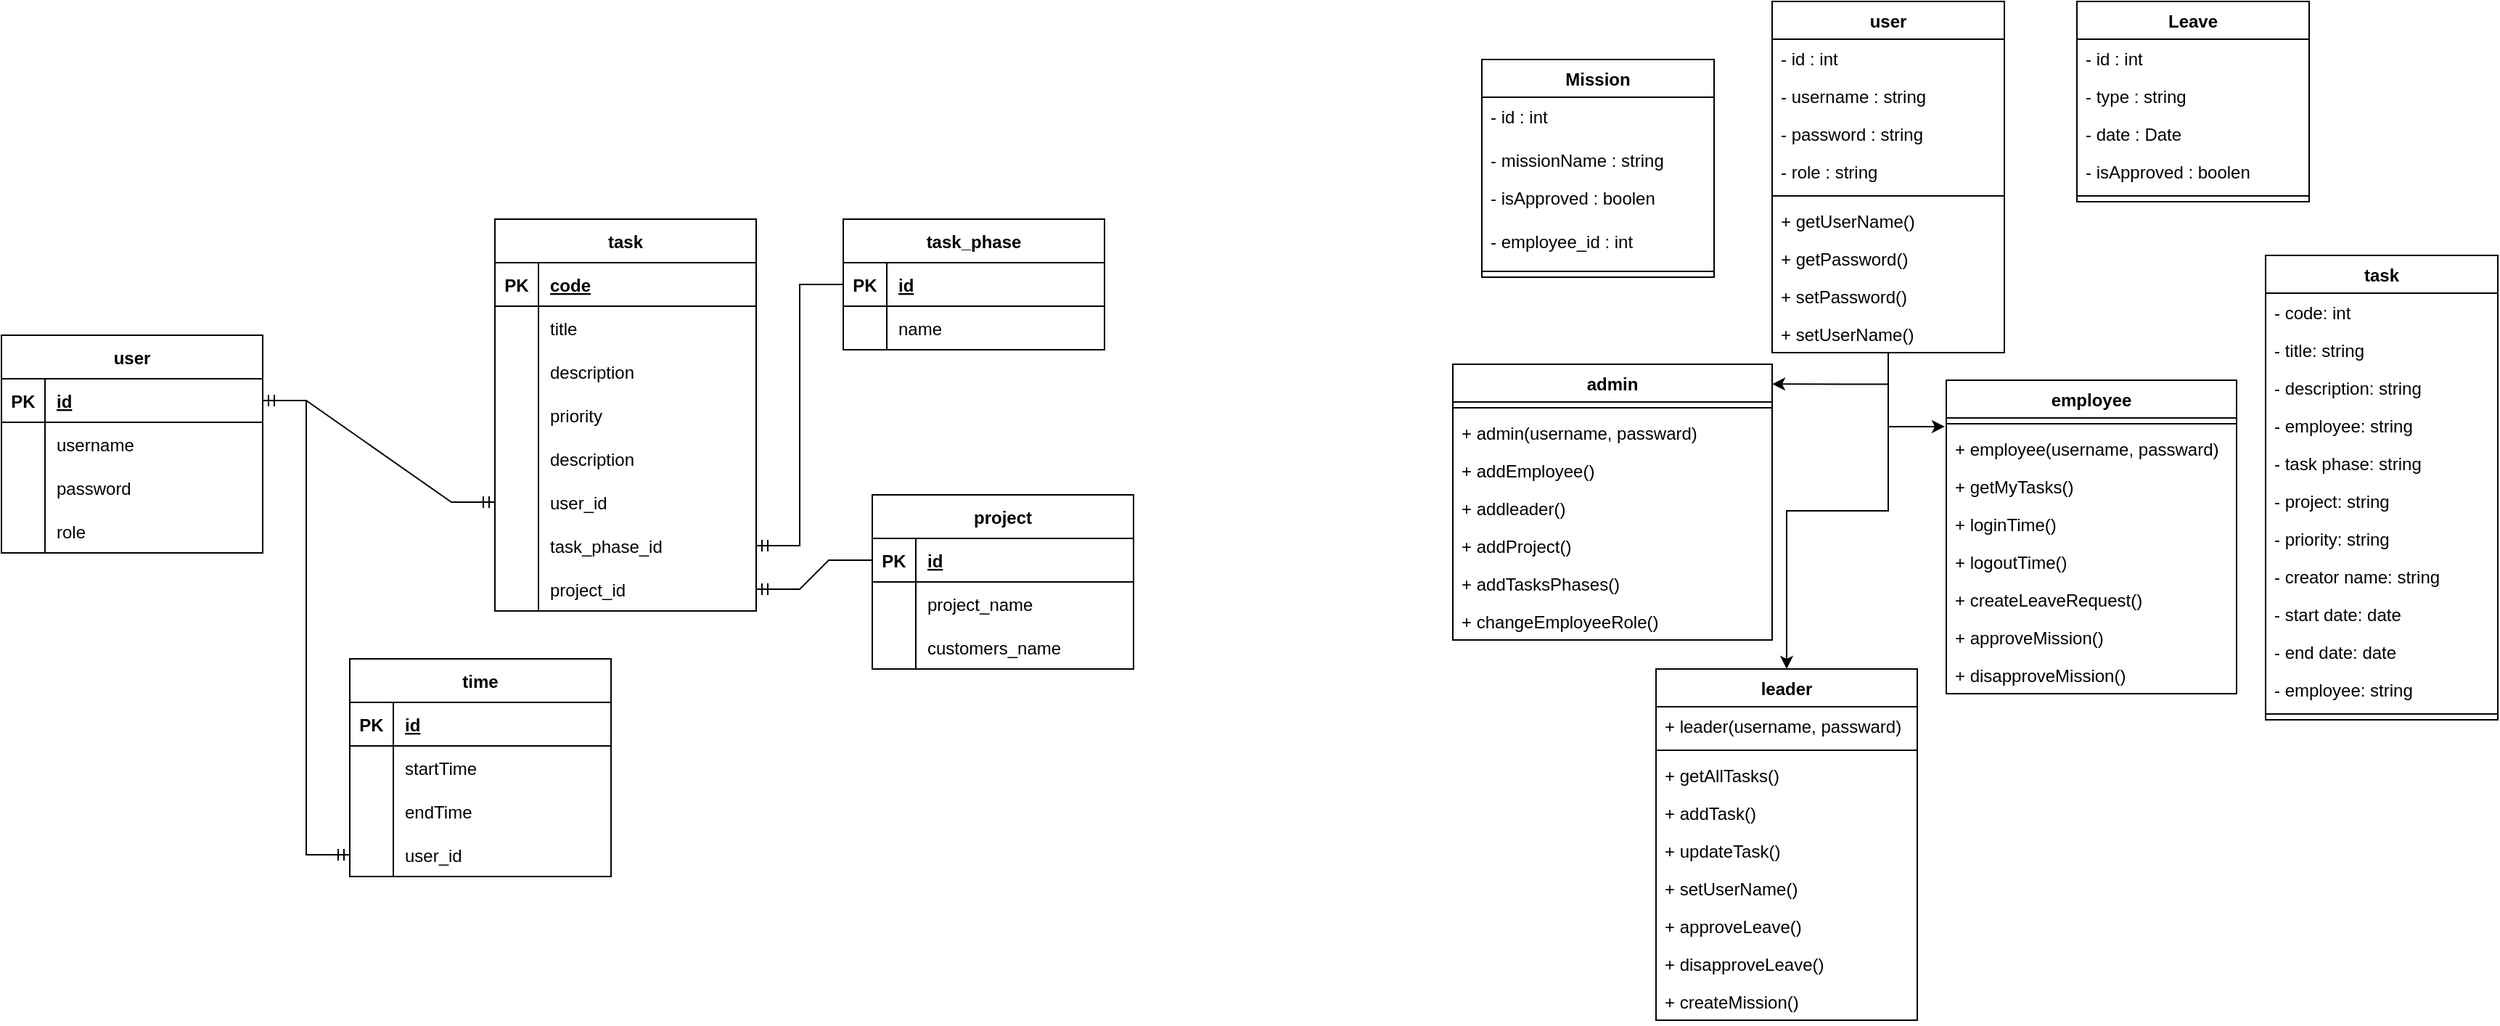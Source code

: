 <mxfile version="20.6.2" type="github">
  <diagram id="6NMKZ7R5m31PW8cbpL5F" name="Page-1">
    <mxGraphModel dx="2563" dy="469" grid="1" gridSize="10" guides="1" tooltips="1" connect="1" arrows="1" fold="1" page="1" pageScale="1" pageWidth="850" pageHeight="1100" math="0" shadow="0">
      <root>
        <mxCell id="0" />
        <mxCell id="1" parent="0" />
        <mxCell id="ZMY1I1bRd6_Rid-og4tr-34" style="edgeStyle=orthogonalEdgeStyle;rounded=0;orthogonalLoop=1;jettySize=auto;html=1;entryX=1;entryY=0.072;entryDx=0;entryDy=0;entryPerimeter=0;" parent="1" source="ZMY1I1bRd6_Rid-og4tr-1" target="ZMY1I1bRd6_Rid-og4tr-13" edge="1">
          <mxGeometry relative="1" as="geometry" />
        </mxCell>
        <mxCell id="ZMY1I1bRd6_Rid-og4tr-41" style="edgeStyle=orthogonalEdgeStyle;rounded=0;orthogonalLoop=1;jettySize=auto;html=1;entryX=-0.005;entryY=0.148;entryDx=0;entryDy=0;entryPerimeter=0;" parent="1" source="ZMY1I1bRd6_Rid-og4tr-1" target="ZMY1I1bRd6_Rid-og4tr-35" edge="1">
          <mxGeometry relative="1" as="geometry" />
        </mxCell>
        <mxCell id="ZMY1I1bRd6_Rid-og4tr-54" style="edgeStyle=orthogonalEdgeStyle;rounded=0;orthogonalLoop=1;jettySize=auto;html=1;" parent="1" source="ZMY1I1bRd6_Rid-og4tr-1" target="ZMY1I1bRd6_Rid-og4tr-45" edge="1">
          <mxGeometry relative="1" as="geometry" />
        </mxCell>
        <mxCell id="ZMY1I1bRd6_Rid-og4tr-1" value="user" style="swimlane;fontStyle=1;align=center;verticalAlign=top;childLayout=stackLayout;horizontal=1;startSize=26;horizontalStack=0;resizeParent=1;resizeParentMax=0;resizeLast=0;collapsible=1;marginBottom=0;" parent="1" vertex="1">
          <mxGeometry x="300" y="220" width="160" height="242" as="geometry" />
        </mxCell>
        <mxCell id="ZMY1I1bRd6_Rid-og4tr-72" value="- id : int" style="text;strokeColor=none;fillColor=none;align=left;verticalAlign=top;spacingLeft=4;spacingRight=4;overflow=hidden;rotatable=0;points=[[0,0.5],[1,0.5]];portConstraint=eastwest;fontStyle=0" parent="ZMY1I1bRd6_Rid-og4tr-1" vertex="1">
          <mxGeometry y="26" width="160" height="26" as="geometry" />
        </mxCell>
        <mxCell id="ZMY1I1bRd6_Rid-og4tr-2" value="- username : string" style="text;strokeColor=none;fillColor=none;align=left;verticalAlign=top;spacingLeft=4;spacingRight=4;overflow=hidden;rotatable=0;points=[[0,0.5],[1,0.5]];portConstraint=eastwest;fontStyle=0" parent="ZMY1I1bRd6_Rid-og4tr-1" vertex="1">
          <mxGeometry y="52" width="160" height="26" as="geometry" />
        </mxCell>
        <mxCell id="ZMY1I1bRd6_Rid-og4tr-7" value="- password : string" style="text;strokeColor=none;fillColor=none;align=left;verticalAlign=top;spacingLeft=4;spacingRight=4;overflow=hidden;rotatable=0;points=[[0,0.5],[1,0.5]];portConstraint=eastwest;fontStyle=0" parent="ZMY1I1bRd6_Rid-og4tr-1" vertex="1">
          <mxGeometry y="78" width="160" height="26" as="geometry" />
        </mxCell>
        <mxCell id="ZMY1I1bRd6_Rid-og4tr-22" value="- role : string" style="text;strokeColor=none;fillColor=none;align=left;verticalAlign=top;spacingLeft=4;spacingRight=4;overflow=hidden;rotatable=0;points=[[0,0.5],[1,0.5]];portConstraint=eastwest;fontStyle=0" parent="ZMY1I1bRd6_Rid-og4tr-1" vertex="1">
          <mxGeometry y="104" width="160" height="26" as="geometry" />
        </mxCell>
        <mxCell id="ZMY1I1bRd6_Rid-og4tr-3" value="" style="line;strokeWidth=1;fillColor=none;align=left;verticalAlign=middle;spacingTop=-1;spacingLeft=3;spacingRight=3;rotatable=0;labelPosition=right;points=[];portConstraint=eastwest;strokeColor=inherit;" parent="ZMY1I1bRd6_Rid-og4tr-1" vertex="1">
          <mxGeometry y="130" width="160" height="8" as="geometry" />
        </mxCell>
        <mxCell id="ZMY1I1bRd6_Rid-og4tr-4" value="+ getUserName()" style="text;strokeColor=none;fillColor=none;align=left;verticalAlign=top;spacingLeft=4;spacingRight=4;overflow=hidden;rotatable=0;points=[[0,0.5],[1,0.5]];portConstraint=eastwest;" parent="ZMY1I1bRd6_Rid-og4tr-1" vertex="1">
          <mxGeometry y="138" width="160" height="26" as="geometry" />
        </mxCell>
        <mxCell id="ZMY1I1bRd6_Rid-og4tr-6" value="+ getPassword()" style="text;strokeColor=none;fillColor=none;align=left;verticalAlign=top;spacingLeft=4;spacingRight=4;overflow=hidden;rotatable=0;points=[[0,0.5],[1,0.5]];portConstraint=eastwest;" parent="ZMY1I1bRd6_Rid-og4tr-1" vertex="1">
          <mxGeometry y="164" width="160" height="26" as="geometry" />
        </mxCell>
        <mxCell id="ZMY1I1bRd6_Rid-og4tr-8" value="+ setPassword()" style="text;strokeColor=none;fillColor=none;align=left;verticalAlign=top;spacingLeft=4;spacingRight=4;overflow=hidden;rotatable=0;points=[[0,0.5],[1,0.5]];portConstraint=eastwest;" parent="ZMY1I1bRd6_Rid-og4tr-1" vertex="1">
          <mxGeometry y="190" width="160" height="26" as="geometry" />
        </mxCell>
        <mxCell id="ZMY1I1bRd6_Rid-og4tr-12" value="+ setUserName()" style="text;strokeColor=none;fillColor=none;align=left;verticalAlign=top;spacingLeft=4;spacingRight=4;overflow=hidden;rotatable=0;points=[[0,0.5],[1,0.5]];portConstraint=eastwest;" parent="ZMY1I1bRd6_Rid-og4tr-1" vertex="1">
          <mxGeometry y="216" width="160" height="26" as="geometry" />
        </mxCell>
        <mxCell id="ZMY1I1bRd6_Rid-og4tr-13" value="admin" style="swimlane;fontStyle=1;align=center;verticalAlign=top;childLayout=stackLayout;horizontal=1;startSize=26;horizontalStack=0;resizeParent=1;resizeParentMax=0;resizeLast=0;collapsible=1;marginBottom=0;" parent="1" vertex="1">
          <mxGeometry x="80" y="470" width="220" height="190" as="geometry" />
        </mxCell>
        <mxCell id="ZMY1I1bRd6_Rid-og4tr-16" value="" style="line;strokeWidth=1;fillColor=none;align=left;verticalAlign=middle;spacingTop=-1;spacingLeft=3;spacingRight=3;rotatable=0;labelPosition=right;points=[];portConstraint=eastwest;strokeColor=inherit;" parent="ZMY1I1bRd6_Rid-og4tr-13" vertex="1">
          <mxGeometry y="26" width="220" height="8" as="geometry" />
        </mxCell>
        <mxCell id="2Ch1AslyWOqlwBsquidq-38" value="+ admin(username, passward)" style="text;strokeColor=none;fillColor=none;align=left;verticalAlign=top;spacingLeft=4;spacingRight=4;overflow=hidden;rotatable=0;points=[[0,0.5],[1,0.5]];portConstraint=eastwest;" vertex="1" parent="ZMY1I1bRd6_Rid-og4tr-13">
          <mxGeometry y="34" width="220" height="26" as="geometry" />
        </mxCell>
        <mxCell id="ZMY1I1bRd6_Rid-og4tr-17" value="+ addEmployee()" style="text;strokeColor=none;fillColor=none;align=left;verticalAlign=top;spacingLeft=4;spacingRight=4;overflow=hidden;rotatable=0;points=[[0,0.5],[1,0.5]];portConstraint=eastwest;" parent="ZMY1I1bRd6_Rid-og4tr-13" vertex="1">
          <mxGeometry y="60" width="220" height="26" as="geometry" />
        </mxCell>
        <mxCell id="ZMY1I1bRd6_Rid-og4tr-18" value="+ addleader()" style="text;strokeColor=none;fillColor=none;align=left;verticalAlign=top;spacingLeft=4;spacingRight=4;overflow=hidden;rotatable=0;points=[[0,0.5],[1,0.5]];portConstraint=eastwest;" parent="ZMY1I1bRd6_Rid-og4tr-13" vertex="1">
          <mxGeometry y="86" width="220" height="26" as="geometry" />
        </mxCell>
        <mxCell id="ZMY1I1bRd6_Rid-og4tr-43" value="+ addProject()" style="text;strokeColor=none;fillColor=none;align=left;verticalAlign=top;spacingLeft=4;spacingRight=4;overflow=hidden;rotatable=0;points=[[0,0.5],[1,0.5]];portConstraint=eastwest;" parent="ZMY1I1bRd6_Rid-og4tr-13" vertex="1">
          <mxGeometry y="112" width="220" height="26" as="geometry" />
        </mxCell>
        <mxCell id="ZMY1I1bRd6_Rid-og4tr-44" value="+ addTasksPhases()" style="text;strokeColor=none;fillColor=none;align=left;verticalAlign=top;spacingLeft=4;spacingRight=4;overflow=hidden;rotatable=0;points=[[0,0.5],[1,0.5]];portConstraint=eastwest;" parent="ZMY1I1bRd6_Rid-og4tr-13" vertex="1">
          <mxGeometry y="138" width="220" height="26" as="geometry" />
        </mxCell>
        <mxCell id="ZMY1I1bRd6_Rid-og4tr-19" value="+ changeEmployeeRole()" style="text;strokeColor=none;fillColor=none;align=left;verticalAlign=top;spacingLeft=4;spacingRight=4;overflow=hidden;rotatable=0;points=[[0,0.5],[1,0.5]];portConstraint=eastwest;" parent="ZMY1I1bRd6_Rid-og4tr-13" vertex="1">
          <mxGeometry y="164" width="220" height="26" as="geometry" />
        </mxCell>
        <mxCell id="ZMY1I1bRd6_Rid-og4tr-35" value="employee" style="swimlane;fontStyle=1;align=center;verticalAlign=top;childLayout=stackLayout;horizontal=1;startSize=26;horizontalStack=0;resizeParent=1;resizeParentMax=0;resizeLast=0;collapsible=1;marginBottom=0;" parent="1" vertex="1">
          <mxGeometry x="420" y="481" width="200" height="216" as="geometry" />
        </mxCell>
        <mxCell id="ZMY1I1bRd6_Rid-og4tr-36" value="" style="line;strokeWidth=1;fillColor=none;align=left;verticalAlign=middle;spacingTop=-1;spacingLeft=3;spacingRight=3;rotatable=0;labelPosition=right;points=[];portConstraint=eastwest;strokeColor=inherit;" parent="ZMY1I1bRd6_Rid-og4tr-35" vertex="1">
          <mxGeometry y="26" width="200" height="8" as="geometry" />
        </mxCell>
        <mxCell id="2Ch1AslyWOqlwBsquidq-40" value="+ employee(username, passward)" style="text;strokeColor=none;fillColor=none;align=left;verticalAlign=top;spacingLeft=4;spacingRight=4;overflow=hidden;rotatable=0;points=[[0,0.5],[1,0.5]];portConstraint=eastwest;" vertex="1" parent="ZMY1I1bRd6_Rid-og4tr-35">
          <mxGeometry y="34" width="200" height="26" as="geometry" />
        </mxCell>
        <mxCell id="ZMY1I1bRd6_Rid-og4tr-37" value="+ getMyTasks()" style="text;strokeColor=none;fillColor=none;align=left;verticalAlign=top;spacingLeft=4;spacingRight=4;overflow=hidden;rotatable=0;points=[[0,0.5],[1,0.5]];portConstraint=eastwest;" parent="ZMY1I1bRd6_Rid-og4tr-35" vertex="1">
          <mxGeometry y="60" width="200" height="26" as="geometry" />
        </mxCell>
        <mxCell id="ZMY1I1bRd6_Rid-og4tr-55" value="+ loginTime()" style="text;strokeColor=none;fillColor=none;align=left;verticalAlign=top;spacingLeft=4;spacingRight=4;overflow=hidden;rotatable=0;points=[[0,0.5],[1,0.5]];portConstraint=eastwest;" parent="ZMY1I1bRd6_Rid-og4tr-35" vertex="1">
          <mxGeometry y="86" width="200" height="26" as="geometry" />
        </mxCell>
        <mxCell id="ZMY1I1bRd6_Rid-og4tr-56" value="+ logoutTime()" style="text;strokeColor=none;fillColor=none;align=left;verticalAlign=top;spacingLeft=4;spacingRight=4;overflow=hidden;rotatable=0;points=[[0,0.5],[1,0.5]];portConstraint=eastwest;" parent="ZMY1I1bRd6_Rid-og4tr-35" vertex="1">
          <mxGeometry y="112" width="200" height="26" as="geometry" />
        </mxCell>
        <mxCell id="ZMY1I1bRd6_Rid-og4tr-62" value="+ createLeaveRequest()" style="text;strokeColor=none;fillColor=none;align=left;verticalAlign=top;spacingLeft=4;spacingRight=4;overflow=hidden;rotatable=0;points=[[0,0.5],[1,0.5]];portConstraint=eastwest;" parent="ZMY1I1bRd6_Rid-og4tr-35" vertex="1">
          <mxGeometry y="138" width="200" height="26" as="geometry" />
        </mxCell>
        <mxCell id="ZMY1I1bRd6_Rid-og4tr-92" value="+ approveMission()" style="text;strokeColor=none;fillColor=none;align=left;verticalAlign=top;spacingLeft=4;spacingRight=4;overflow=hidden;rotatable=0;points=[[0,0.5],[1,0.5]];portConstraint=eastwest;" parent="ZMY1I1bRd6_Rid-og4tr-35" vertex="1">
          <mxGeometry y="164" width="200" height="26" as="geometry" />
        </mxCell>
        <mxCell id="ZMY1I1bRd6_Rid-og4tr-93" value="+ disapproveMission()" style="text;strokeColor=none;fillColor=none;align=left;verticalAlign=top;spacingLeft=4;spacingRight=4;overflow=hidden;rotatable=0;points=[[0,0.5],[1,0.5]];portConstraint=eastwest;" parent="ZMY1I1bRd6_Rid-og4tr-35" vertex="1">
          <mxGeometry y="190" width="200" height="26" as="geometry" />
        </mxCell>
        <mxCell id="ZMY1I1bRd6_Rid-og4tr-45" value="leader" style="swimlane;fontStyle=1;align=center;verticalAlign=top;childLayout=stackLayout;horizontal=1;startSize=26;horizontalStack=0;resizeParent=1;resizeParentMax=0;resizeLast=0;collapsible=1;marginBottom=0;" parent="1" vertex="1">
          <mxGeometry x="220" y="680" width="180" height="242" as="geometry" />
        </mxCell>
        <mxCell id="2Ch1AslyWOqlwBsquidq-39" value="+ leader(username, passward)" style="text;strokeColor=none;fillColor=none;align=left;verticalAlign=top;spacingLeft=4;spacingRight=4;overflow=hidden;rotatable=0;points=[[0,0.5],[1,0.5]];portConstraint=eastwest;" vertex="1" parent="ZMY1I1bRd6_Rid-og4tr-45">
          <mxGeometry y="26" width="180" height="26" as="geometry" />
        </mxCell>
        <mxCell id="ZMY1I1bRd6_Rid-og4tr-49" value="" style="line;strokeWidth=1;fillColor=none;align=left;verticalAlign=middle;spacingTop=-1;spacingLeft=3;spacingRight=3;rotatable=0;labelPosition=right;points=[];portConstraint=eastwest;strokeColor=inherit;" parent="ZMY1I1bRd6_Rid-og4tr-45" vertex="1">
          <mxGeometry y="52" width="180" height="8" as="geometry" />
        </mxCell>
        <mxCell id="ZMY1I1bRd6_Rid-og4tr-50" value="+ getAllTasks()" style="text;strokeColor=none;fillColor=none;align=left;verticalAlign=top;spacingLeft=4;spacingRight=4;overflow=hidden;rotatable=0;points=[[0,0.5],[1,0.5]];portConstraint=eastwest;" parent="ZMY1I1bRd6_Rid-og4tr-45" vertex="1">
          <mxGeometry y="60" width="180" height="26" as="geometry" />
        </mxCell>
        <mxCell id="ZMY1I1bRd6_Rid-og4tr-51" value="+ addTask()" style="text;strokeColor=none;fillColor=none;align=left;verticalAlign=top;spacingLeft=4;spacingRight=4;overflow=hidden;rotatable=0;points=[[0,0.5],[1,0.5]];portConstraint=eastwest;" parent="ZMY1I1bRd6_Rid-og4tr-45" vertex="1">
          <mxGeometry y="86" width="180" height="26" as="geometry" />
        </mxCell>
        <mxCell id="ZMY1I1bRd6_Rid-og4tr-52" value="+ updateTask()" style="text;strokeColor=none;fillColor=none;align=left;verticalAlign=top;spacingLeft=4;spacingRight=4;overflow=hidden;rotatable=0;points=[[0,0.5],[1,0.5]];portConstraint=eastwest;" parent="ZMY1I1bRd6_Rid-og4tr-45" vertex="1">
          <mxGeometry y="112" width="180" height="26" as="geometry" />
        </mxCell>
        <mxCell id="ZMY1I1bRd6_Rid-og4tr-53" value="+ setUserName()" style="text;strokeColor=none;fillColor=none;align=left;verticalAlign=top;spacingLeft=4;spacingRight=4;overflow=hidden;rotatable=0;points=[[0,0.5],[1,0.5]];portConstraint=eastwest;" parent="ZMY1I1bRd6_Rid-og4tr-45" vertex="1">
          <mxGeometry y="138" width="180" height="26" as="geometry" />
        </mxCell>
        <mxCell id="ZMY1I1bRd6_Rid-og4tr-73" value="+ approveLeave()" style="text;strokeColor=none;fillColor=none;align=left;verticalAlign=top;spacingLeft=4;spacingRight=4;overflow=hidden;rotatable=0;points=[[0,0.5],[1,0.5]];portConstraint=eastwest;" parent="ZMY1I1bRd6_Rid-og4tr-45" vertex="1">
          <mxGeometry y="164" width="180" height="26" as="geometry" />
        </mxCell>
        <mxCell id="ZMY1I1bRd6_Rid-og4tr-74" value="+ disapproveLeave()" style="text;strokeColor=none;fillColor=none;align=left;verticalAlign=top;spacingLeft=4;spacingRight=4;overflow=hidden;rotatable=0;points=[[0,0.5],[1,0.5]];portConstraint=eastwest;" parent="ZMY1I1bRd6_Rid-og4tr-45" vertex="1">
          <mxGeometry y="190" width="180" height="26" as="geometry" />
        </mxCell>
        <mxCell id="ZMY1I1bRd6_Rid-og4tr-91" value="+ createMission()" style="text;strokeColor=none;fillColor=none;align=left;verticalAlign=top;spacingLeft=4;spacingRight=4;overflow=hidden;rotatable=0;points=[[0,0.5],[1,0.5]];portConstraint=eastwest;" parent="ZMY1I1bRd6_Rid-og4tr-45" vertex="1">
          <mxGeometry y="216" width="180" height="26" as="geometry" />
        </mxCell>
        <mxCell id="ZMY1I1bRd6_Rid-og4tr-63" value="Leave" style="swimlane;fontStyle=1;align=center;verticalAlign=top;childLayout=stackLayout;horizontal=1;startSize=26;horizontalStack=0;resizeParent=1;resizeParentMax=0;resizeLast=0;collapsible=1;marginBottom=0;" parent="1" vertex="1">
          <mxGeometry x="510" y="220" width="160" height="138" as="geometry" />
        </mxCell>
        <mxCell id="ZMY1I1bRd6_Rid-og4tr-64" value="- id : int" style="text;strokeColor=none;fillColor=none;align=left;verticalAlign=top;spacingLeft=4;spacingRight=4;overflow=hidden;rotatable=0;points=[[0,0.5],[1,0.5]];portConstraint=eastwest;fontStyle=0" parent="ZMY1I1bRd6_Rid-og4tr-63" vertex="1">
          <mxGeometry y="26" width="160" height="26" as="geometry" />
        </mxCell>
        <mxCell id="ZMY1I1bRd6_Rid-og4tr-65" value="- type : string" style="text;strokeColor=none;fillColor=none;align=left;verticalAlign=top;spacingLeft=4;spacingRight=4;overflow=hidden;rotatable=0;points=[[0,0.5],[1,0.5]];portConstraint=eastwest;fontStyle=0" parent="ZMY1I1bRd6_Rid-og4tr-63" vertex="1">
          <mxGeometry y="52" width="160" height="26" as="geometry" />
        </mxCell>
        <mxCell id="ZMY1I1bRd6_Rid-og4tr-76" value="- date : Date" style="text;strokeColor=none;fillColor=none;align=left;verticalAlign=top;spacingLeft=4;spacingRight=4;overflow=hidden;rotatable=0;points=[[0,0.5],[1,0.5]];portConstraint=eastwest;fontStyle=0" parent="ZMY1I1bRd6_Rid-og4tr-63" vertex="1">
          <mxGeometry y="78" width="160" height="26" as="geometry" />
        </mxCell>
        <mxCell id="ZMY1I1bRd6_Rid-og4tr-66" value="- isApproved : boolen" style="text;strokeColor=none;fillColor=none;align=left;verticalAlign=top;spacingLeft=4;spacingRight=4;overflow=hidden;rotatable=0;points=[[0,0.5],[1,0.5]];portConstraint=eastwest;fontStyle=0" parent="ZMY1I1bRd6_Rid-og4tr-63" vertex="1">
          <mxGeometry y="104" width="160" height="26" as="geometry" />
        </mxCell>
        <mxCell id="ZMY1I1bRd6_Rid-og4tr-67" value="" style="line;strokeWidth=1;fillColor=none;align=left;verticalAlign=middle;spacingTop=-1;spacingLeft=3;spacingRight=3;rotatable=0;labelPosition=right;points=[];portConstraint=eastwest;strokeColor=inherit;" parent="ZMY1I1bRd6_Rid-og4tr-63" vertex="1">
          <mxGeometry y="130" width="160" height="8" as="geometry" />
        </mxCell>
        <mxCell id="ZMY1I1bRd6_Rid-og4tr-77" value="Mission" style="swimlane;fontStyle=1;align=center;verticalAlign=top;childLayout=stackLayout;horizontal=1;startSize=26;horizontalStack=0;resizeParent=1;resizeParentMax=0;resizeLast=0;collapsible=1;marginBottom=0;" parent="1" vertex="1">
          <mxGeometry x="100" y="260" width="160" height="150" as="geometry" />
        </mxCell>
        <mxCell id="ZMY1I1bRd6_Rid-og4tr-90" value="- id : int" style="text;strokeColor=none;fillColor=none;align=left;verticalAlign=top;spacingLeft=4;spacingRight=4;overflow=hidden;rotatable=0;points=[[0,0.5],[1,0.5]];portConstraint=eastwest;fontStyle=0" parent="ZMY1I1bRd6_Rid-og4tr-77" vertex="1">
          <mxGeometry y="26" width="160" height="30" as="geometry" />
        </mxCell>
        <mxCell id="ZMY1I1bRd6_Rid-og4tr-78" value="- missionName : string" style="text;strokeColor=none;fillColor=none;align=left;verticalAlign=top;spacingLeft=4;spacingRight=4;overflow=hidden;rotatable=0;points=[[0,0.5],[1,0.5]];portConstraint=eastwest;fontStyle=0" parent="ZMY1I1bRd6_Rid-og4tr-77" vertex="1">
          <mxGeometry y="56" width="160" height="26" as="geometry" />
        </mxCell>
        <mxCell id="ZMY1I1bRd6_Rid-og4tr-89" value="- isApproved : boolen" style="text;strokeColor=none;fillColor=none;align=left;verticalAlign=top;spacingLeft=4;spacingRight=4;overflow=hidden;rotatable=0;points=[[0,0.5],[1,0.5]];portConstraint=eastwest;fontStyle=0" parent="ZMY1I1bRd6_Rid-og4tr-77" vertex="1">
          <mxGeometry y="82" width="160" height="30" as="geometry" />
        </mxCell>
        <mxCell id="2Ch1AslyWOqlwBsquidq-133" value="- employee_id : int" style="text;strokeColor=none;fillColor=none;align=left;verticalAlign=top;spacingLeft=4;spacingRight=4;overflow=hidden;rotatable=0;points=[[0,0.5],[1,0.5]];portConstraint=eastwest;fontStyle=0" vertex="1" parent="ZMY1I1bRd6_Rid-og4tr-77">
          <mxGeometry y="112" width="160" height="30" as="geometry" />
        </mxCell>
        <mxCell id="ZMY1I1bRd6_Rid-og4tr-82" value="" style="line;strokeWidth=1;fillColor=none;align=left;verticalAlign=middle;spacingTop=-1;spacingLeft=3;spacingRight=3;rotatable=0;labelPosition=right;points=[];portConstraint=eastwest;strokeColor=inherit;" parent="ZMY1I1bRd6_Rid-og4tr-77" vertex="1">
          <mxGeometry y="142" width="160" height="8" as="geometry" />
        </mxCell>
        <mxCell id="2Ch1AslyWOqlwBsquidq-1" value="task" style="swimlane;fontStyle=1;align=center;verticalAlign=top;childLayout=stackLayout;horizontal=1;startSize=26;horizontalStack=0;resizeParent=1;resizeParentMax=0;resizeLast=0;collapsible=1;marginBottom=0;" vertex="1" parent="1">
          <mxGeometry x="640" y="395" width="160" height="320" as="geometry" />
        </mxCell>
        <mxCell id="2Ch1AslyWOqlwBsquidq-2" value="- code: int" style="text;strokeColor=none;fillColor=none;align=left;verticalAlign=top;spacingLeft=4;spacingRight=4;overflow=hidden;rotatable=0;points=[[0,0.5],[1,0.5]];portConstraint=eastwest;" vertex="1" parent="2Ch1AslyWOqlwBsquidq-1">
          <mxGeometry y="26" width="160" height="26" as="geometry" />
        </mxCell>
        <mxCell id="2Ch1AslyWOqlwBsquidq-21" value="- title: string" style="text;strokeColor=none;fillColor=none;align=left;verticalAlign=top;spacingLeft=4;spacingRight=4;overflow=hidden;rotatable=0;points=[[0,0.5],[1,0.5]];portConstraint=eastwest;" vertex="1" parent="2Ch1AslyWOqlwBsquidq-1">
          <mxGeometry y="52" width="160" height="26" as="geometry" />
        </mxCell>
        <mxCell id="2Ch1AslyWOqlwBsquidq-22" value="- description: string" style="text;strokeColor=none;fillColor=none;align=left;verticalAlign=top;spacingLeft=4;spacingRight=4;overflow=hidden;rotatable=0;points=[[0,0.5],[1,0.5]];portConstraint=eastwest;" vertex="1" parent="2Ch1AslyWOqlwBsquidq-1">
          <mxGeometry y="78" width="160" height="26" as="geometry" />
        </mxCell>
        <mxCell id="2Ch1AslyWOqlwBsquidq-26" value="- employee: string" style="text;strokeColor=none;fillColor=none;align=left;verticalAlign=top;spacingLeft=4;spacingRight=4;overflow=hidden;rotatable=0;points=[[0,0.5],[1,0.5]];portConstraint=eastwest;" vertex="1" parent="2Ch1AslyWOqlwBsquidq-1">
          <mxGeometry y="104" width="160" height="26" as="geometry" />
        </mxCell>
        <mxCell id="2Ch1AslyWOqlwBsquidq-28" value="- task phase: string" style="text;strokeColor=none;fillColor=none;align=left;verticalAlign=top;spacingLeft=4;spacingRight=4;overflow=hidden;rotatable=0;points=[[0,0.5],[1,0.5]];portConstraint=eastwest;" vertex="1" parent="2Ch1AslyWOqlwBsquidq-1">
          <mxGeometry y="130" width="160" height="26" as="geometry" />
        </mxCell>
        <mxCell id="2Ch1AslyWOqlwBsquidq-29" value="- project: string" style="text;strokeColor=none;fillColor=none;align=left;verticalAlign=top;spacingLeft=4;spacingRight=4;overflow=hidden;rotatable=0;points=[[0,0.5],[1,0.5]];portConstraint=eastwest;" vertex="1" parent="2Ch1AslyWOqlwBsquidq-1">
          <mxGeometry y="156" width="160" height="26" as="geometry" />
        </mxCell>
        <mxCell id="2Ch1AslyWOqlwBsquidq-31" value="- priority: string" style="text;strokeColor=none;fillColor=none;align=left;verticalAlign=top;spacingLeft=4;spacingRight=4;overflow=hidden;rotatable=0;points=[[0,0.5],[1,0.5]];portConstraint=eastwest;" vertex="1" parent="2Ch1AslyWOqlwBsquidq-1">
          <mxGeometry y="182" width="160" height="26" as="geometry" />
        </mxCell>
        <mxCell id="2Ch1AslyWOqlwBsquidq-32" value="- creator name: string" style="text;strokeColor=none;fillColor=none;align=left;verticalAlign=top;spacingLeft=4;spacingRight=4;overflow=hidden;rotatable=0;points=[[0,0.5],[1,0.5]];portConstraint=eastwest;" vertex="1" parent="2Ch1AslyWOqlwBsquidq-1">
          <mxGeometry y="208" width="160" height="26" as="geometry" />
        </mxCell>
        <mxCell id="2Ch1AslyWOqlwBsquidq-34" value="- start date: date" style="text;strokeColor=none;fillColor=none;align=left;verticalAlign=top;spacingLeft=4;spacingRight=4;overflow=hidden;rotatable=0;points=[[0,0.5],[1,0.5]];portConstraint=eastwest;" vertex="1" parent="2Ch1AslyWOqlwBsquidq-1">
          <mxGeometry y="234" width="160" height="26" as="geometry" />
        </mxCell>
        <mxCell id="2Ch1AslyWOqlwBsquidq-35" value="- end date: date" style="text;strokeColor=none;fillColor=none;align=left;verticalAlign=top;spacingLeft=4;spacingRight=4;overflow=hidden;rotatable=0;points=[[0,0.5],[1,0.5]];portConstraint=eastwest;" vertex="1" parent="2Ch1AslyWOqlwBsquidq-1">
          <mxGeometry y="260" width="160" height="26" as="geometry" />
        </mxCell>
        <mxCell id="2Ch1AslyWOqlwBsquidq-36" value="- employee: string" style="text;strokeColor=none;fillColor=none;align=left;verticalAlign=top;spacingLeft=4;spacingRight=4;overflow=hidden;rotatable=0;points=[[0,0.5],[1,0.5]];portConstraint=eastwest;" vertex="1" parent="2Ch1AslyWOqlwBsquidq-1">
          <mxGeometry y="286" width="160" height="26" as="geometry" />
        </mxCell>
        <mxCell id="2Ch1AslyWOqlwBsquidq-3" value="" style="line;strokeWidth=1;fillColor=none;align=left;verticalAlign=middle;spacingTop=-1;spacingLeft=3;spacingRight=3;rotatable=0;labelPosition=right;points=[];portConstraint=eastwest;strokeColor=inherit;" vertex="1" parent="2Ch1AslyWOqlwBsquidq-1">
          <mxGeometry y="312" width="160" height="8" as="geometry" />
        </mxCell>
        <mxCell id="2Ch1AslyWOqlwBsquidq-41" value="user" style="shape=table;startSize=30;container=1;collapsible=1;childLayout=tableLayout;fixedRows=1;rowLines=0;fontStyle=1;align=center;resizeLast=1;" vertex="1" parent="1">
          <mxGeometry x="-920" y="450" width="180" height="150" as="geometry" />
        </mxCell>
        <mxCell id="2Ch1AslyWOqlwBsquidq-42" value="" style="shape=tableRow;horizontal=0;startSize=0;swimlaneHead=0;swimlaneBody=0;fillColor=none;collapsible=0;dropTarget=0;points=[[0,0.5],[1,0.5]];portConstraint=eastwest;top=0;left=0;right=0;bottom=1;" vertex="1" parent="2Ch1AslyWOqlwBsquidq-41">
          <mxGeometry y="30" width="180" height="30" as="geometry" />
        </mxCell>
        <mxCell id="2Ch1AslyWOqlwBsquidq-43" value="PK" style="shape=partialRectangle;connectable=0;fillColor=none;top=0;left=0;bottom=0;right=0;fontStyle=1;overflow=hidden;" vertex="1" parent="2Ch1AslyWOqlwBsquidq-42">
          <mxGeometry width="30" height="30" as="geometry">
            <mxRectangle width="30" height="30" as="alternateBounds" />
          </mxGeometry>
        </mxCell>
        <mxCell id="2Ch1AslyWOqlwBsquidq-44" value="id" style="shape=partialRectangle;connectable=0;fillColor=none;top=0;left=0;bottom=0;right=0;align=left;spacingLeft=6;fontStyle=5;overflow=hidden;" vertex="1" parent="2Ch1AslyWOqlwBsquidq-42">
          <mxGeometry x="30" width="150" height="30" as="geometry">
            <mxRectangle width="150" height="30" as="alternateBounds" />
          </mxGeometry>
        </mxCell>
        <mxCell id="2Ch1AslyWOqlwBsquidq-45" value="" style="shape=tableRow;horizontal=0;startSize=0;swimlaneHead=0;swimlaneBody=0;fillColor=none;collapsible=0;dropTarget=0;points=[[0,0.5],[1,0.5]];portConstraint=eastwest;top=0;left=0;right=0;bottom=0;" vertex="1" parent="2Ch1AslyWOqlwBsquidq-41">
          <mxGeometry y="60" width="180" height="30" as="geometry" />
        </mxCell>
        <mxCell id="2Ch1AslyWOqlwBsquidq-46" value="" style="shape=partialRectangle;connectable=0;fillColor=none;top=0;left=0;bottom=0;right=0;editable=1;overflow=hidden;" vertex="1" parent="2Ch1AslyWOqlwBsquidq-45">
          <mxGeometry width="30" height="30" as="geometry">
            <mxRectangle width="30" height="30" as="alternateBounds" />
          </mxGeometry>
        </mxCell>
        <mxCell id="2Ch1AslyWOqlwBsquidq-47" value="username" style="shape=partialRectangle;connectable=0;fillColor=none;top=0;left=0;bottom=0;right=0;align=left;spacingLeft=6;overflow=hidden;" vertex="1" parent="2Ch1AslyWOqlwBsquidq-45">
          <mxGeometry x="30" width="150" height="30" as="geometry">
            <mxRectangle width="150" height="30" as="alternateBounds" />
          </mxGeometry>
        </mxCell>
        <mxCell id="2Ch1AslyWOqlwBsquidq-48" value="" style="shape=tableRow;horizontal=0;startSize=0;swimlaneHead=0;swimlaneBody=0;fillColor=none;collapsible=0;dropTarget=0;points=[[0,0.5],[1,0.5]];portConstraint=eastwest;top=0;left=0;right=0;bottom=0;" vertex="1" parent="2Ch1AslyWOqlwBsquidq-41">
          <mxGeometry y="90" width="180" height="30" as="geometry" />
        </mxCell>
        <mxCell id="2Ch1AslyWOqlwBsquidq-49" value="" style="shape=partialRectangle;connectable=0;fillColor=none;top=0;left=0;bottom=0;right=0;editable=1;overflow=hidden;" vertex="1" parent="2Ch1AslyWOqlwBsquidq-48">
          <mxGeometry width="30" height="30" as="geometry">
            <mxRectangle width="30" height="30" as="alternateBounds" />
          </mxGeometry>
        </mxCell>
        <mxCell id="2Ch1AslyWOqlwBsquidq-50" value="password" style="shape=partialRectangle;connectable=0;fillColor=none;top=0;left=0;bottom=0;right=0;align=left;spacingLeft=6;overflow=hidden;" vertex="1" parent="2Ch1AslyWOqlwBsquidq-48">
          <mxGeometry x="30" width="150" height="30" as="geometry">
            <mxRectangle width="150" height="30" as="alternateBounds" />
          </mxGeometry>
        </mxCell>
        <mxCell id="2Ch1AslyWOqlwBsquidq-51" value="" style="shape=tableRow;horizontal=0;startSize=0;swimlaneHead=0;swimlaneBody=0;fillColor=none;collapsible=0;dropTarget=0;points=[[0,0.5],[1,0.5]];portConstraint=eastwest;top=0;left=0;right=0;bottom=0;" vertex="1" parent="2Ch1AslyWOqlwBsquidq-41">
          <mxGeometry y="120" width="180" height="30" as="geometry" />
        </mxCell>
        <mxCell id="2Ch1AslyWOqlwBsquidq-52" value="" style="shape=partialRectangle;connectable=0;fillColor=none;top=0;left=0;bottom=0;right=0;editable=1;overflow=hidden;" vertex="1" parent="2Ch1AslyWOqlwBsquidq-51">
          <mxGeometry width="30" height="30" as="geometry">
            <mxRectangle width="30" height="30" as="alternateBounds" />
          </mxGeometry>
        </mxCell>
        <mxCell id="2Ch1AslyWOqlwBsquidq-53" value="role" style="shape=partialRectangle;connectable=0;fillColor=none;top=0;left=0;bottom=0;right=0;align=left;spacingLeft=6;overflow=hidden;" vertex="1" parent="2Ch1AslyWOqlwBsquidq-51">
          <mxGeometry x="30" width="150" height="30" as="geometry">
            <mxRectangle width="150" height="30" as="alternateBounds" />
          </mxGeometry>
        </mxCell>
        <mxCell id="2Ch1AslyWOqlwBsquidq-54" value="task" style="shape=table;startSize=30;container=1;collapsible=1;childLayout=tableLayout;fixedRows=1;rowLines=0;fontStyle=1;align=center;resizeLast=1;" vertex="1" parent="1">
          <mxGeometry x="-580" y="370" width="180" height="270" as="geometry" />
        </mxCell>
        <mxCell id="2Ch1AslyWOqlwBsquidq-55" value="" style="shape=tableRow;horizontal=0;startSize=0;swimlaneHead=0;swimlaneBody=0;fillColor=none;collapsible=0;dropTarget=0;points=[[0,0.5],[1,0.5]];portConstraint=eastwest;top=0;left=0;right=0;bottom=1;" vertex="1" parent="2Ch1AslyWOqlwBsquidq-54">
          <mxGeometry y="30" width="180" height="30" as="geometry" />
        </mxCell>
        <mxCell id="2Ch1AslyWOqlwBsquidq-56" value="PK" style="shape=partialRectangle;connectable=0;fillColor=none;top=0;left=0;bottom=0;right=0;fontStyle=1;overflow=hidden;" vertex="1" parent="2Ch1AslyWOqlwBsquidq-55">
          <mxGeometry width="30" height="30" as="geometry">
            <mxRectangle width="30" height="30" as="alternateBounds" />
          </mxGeometry>
        </mxCell>
        <mxCell id="2Ch1AslyWOqlwBsquidq-57" value="code" style="shape=partialRectangle;connectable=0;fillColor=none;top=0;left=0;bottom=0;right=0;align=left;spacingLeft=6;fontStyle=5;overflow=hidden;" vertex="1" parent="2Ch1AslyWOqlwBsquidq-55">
          <mxGeometry x="30" width="150" height="30" as="geometry">
            <mxRectangle width="150" height="30" as="alternateBounds" />
          </mxGeometry>
        </mxCell>
        <mxCell id="2Ch1AslyWOqlwBsquidq-58" value="" style="shape=tableRow;horizontal=0;startSize=0;swimlaneHead=0;swimlaneBody=0;fillColor=none;collapsible=0;dropTarget=0;points=[[0,0.5],[1,0.5]];portConstraint=eastwest;top=0;left=0;right=0;bottom=0;" vertex="1" parent="2Ch1AslyWOqlwBsquidq-54">
          <mxGeometry y="60" width="180" height="30" as="geometry" />
        </mxCell>
        <mxCell id="2Ch1AslyWOqlwBsquidq-59" value="" style="shape=partialRectangle;connectable=0;fillColor=none;top=0;left=0;bottom=0;right=0;editable=1;overflow=hidden;" vertex="1" parent="2Ch1AslyWOqlwBsquidq-58">
          <mxGeometry width="30" height="30" as="geometry">
            <mxRectangle width="30" height="30" as="alternateBounds" />
          </mxGeometry>
        </mxCell>
        <mxCell id="2Ch1AslyWOqlwBsquidq-60" value="title" style="shape=partialRectangle;connectable=0;fillColor=none;top=0;left=0;bottom=0;right=0;align=left;spacingLeft=6;overflow=hidden;" vertex="1" parent="2Ch1AslyWOqlwBsquidq-58">
          <mxGeometry x="30" width="150" height="30" as="geometry">
            <mxRectangle width="150" height="30" as="alternateBounds" />
          </mxGeometry>
        </mxCell>
        <mxCell id="2Ch1AslyWOqlwBsquidq-61" value="" style="shape=tableRow;horizontal=0;startSize=0;swimlaneHead=0;swimlaneBody=0;fillColor=none;collapsible=0;dropTarget=0;points=[[0,0.5],[1,0.5]];portConstraint=eastwest;top=0;left=0;right=0;bottom=0;" vertex="1" parent="2Ch1AslyWOqlwBsquidq-54">
          <mxGeometry y="90" width="180" height="30" as="geometry" />
        </mxCell>
        <mxCell id="2Ch1AslyWOqlwBsquidq-62" value="" style="shape=partialRectangle;connectable=0;fillColor=none;top=0;left=0;bottom=0;right=0;editable=1;overflow=hidden;" vertex="1" parent="2Ch1AslyWOqlwBsquidq-61">
          <mxGeometry width="30" height="30" as="geometry">
            <mxRectangle width="30" height="30" as="alternateBounds" />
          </mxGeometry>
        </mxCell>
        <mxCell id="2Ch1AslyWOqlwBsquidq-63" value="description" style="shape=partialRectangle;connectable=0;fillColor=none;top=0;left=0;bottom=0;right=0;align=left;spacingLeft=6;overflow=hidden;" vertex="1" parent="2Ch1AslyWOqlwBsquidq-61">
          <mxGeometry x="30" width="150" height="30" as="geometry">
            <mxRectangle width="150" height="30" as="alternateBounds" />
          </mxGeometry>
        </mxCell>
        <mxCell id="2Ch1AslyWOqlwBsquidq-117" value="" style="shape=tableRow;horizontal=0;startSize=0;swimlaneHead=0;swimlaneBody=0;fillColor=none;collapsible=0;dropTarget=0;points=[[0,0.5],[1,0.5]];portConstraint=eastwest;top=0;left=0;right=0;bottom=0;" vertex="1" parent="2Ch1AslyWOqlwBsquidq-54">
          <mxGeometry y="120" width="180" height="30" as="geometry" />
        </mxCell>
        <mxCell id="2Ch1AslyWOqlwBsquidq-118" value="" style="shape=partialRectangle;connectable=0;fillColor=none;top=0;left=0;bottom=0;right=0;editable=1;overflow=hidden;" vertex="1" parent="2Ch1AslyWOqlwBsquidq-117">
          <mxGeometry width="30" height="30" as="geometry">
            <mxRectangle width="30" height="30" as="alternateBounds" />
          </mxGeometry>
        </mxCell>
        <mxCell id="2Ch1AslyWOqlwBsquidq-119" value="priority" style="shape=partialRectangle;connectable=0;fillColor=none;top=0;left=0;bottom=0;right=0;align=left;spacingLeft=6;overflow=hidden;" vertex="1" parent="2Ch1AslyWOqlwBsquidq-117">
          <mxGeometry x="30" width="150" height="30" as="geometry">
            <mxRectangle width="150" height="30" as="alternateBounds" />
          </mxGeometry>
        </mxCell>
        <mxCell id="2Ch1AslyWOqlwBsquidq-120" value="" style="shape=tableRow;horizontal=0;startSize=0;swimlaneHead=0;swimlaneBody=0;fillColor=none;collapsible=0;dropTarget=0;points=[[0,0.5],[1,0.5]];portConstraint=eastwest;top=0;left=0;right=0;bottom=0;" vertex="1" parent="2Ch1AslyWOqlwBsquidq-54">
          <mxGeometry y="150" width="180" height="30" as="geometry" />
        </mxCell>
        <mxCell id="2Ch1AslyWOqlwBsquidq-121" value="" style="shape=partialRectangle;connectable=0;fillColor=none;top=0;left=0;bottom=0;right=0;editable=1;overflow=hidden;" vertex="1" parent="2Ch1AslyWOqlwBsquidq-120">
          <mxGeometry width="30" height="30" as="geometry">
            <mxRectangle width="30" height="30" as="alternateBounds" />
          </mxGeometry>
        </mxCell>
        <mxCell id="2Ch1AslyWOqlwBsquidq-122" value="description" style="shape=partialRectangle;connectable=0;fillColor=none;top=0;left=0;bottom=0;right=0;align=left;spacingLeft=6;overflow=hidden;" vertex="1" parent="2Ch1AslyWOqlwBsquidq-120">
          <mxGeometry x="30" width="150" height="30" as="geometry">
            <mxRectangle width="150" height="30" as="alternateBounds" />
          </mxGeometry>
        </mxCell>
        <mxCell id="2Ch1AslyWOqlwBsquidq-64" value="" style="shape=tableRow;horizontal=0;startSize=0;swimlaneHead=0;swimlaneBody=0;fillColor=none;collapsible=0;dropTarget=0;points=[[0,0.5],[1,0.5]];portConstraint=eastwest;top=0;left=0;right=0;bottom=0;" vertex="1" parent="2Ch1AslyWOqlwBsquidq-54">
          <mxGeometry y="180" width="180" height="30" as="geometry" />
        </mxCell>
        <mxCell id="2Ch1AslyWOqlwBsquidq-65" value="" style="shape=partialRectangle;connectable=0;fillColor=none;top=0;left=0;bottom=0;right=0;editable=1;overflow=hidden;" vertex="1" parent="2Ch1AslyWOqlwBsquidq-64">
          <mxGeometry width="30" height="30" as="geometry">
            <mxRectangle width="30" height="30" as="alternateBounds" />
          </mxGeometry>
        </mxCell>
        <mxCell id="2Ch1AslyWOqlwBsquidq-66" value="user_id" style="shape=partialRectangle;connectable=0;fillColor=none;top=0;left=0;bottom=0;right=0;align=left;spacingLeft=6;overflow=hidden;" vertex="1" parent="2Ch1AslyWOqlwBsquidq-64">
          <mxGeometry x="30" width="150" height="30" as="geometry">
            <mxRectangle width="150" height="30" as="alternateBounds" />
          </mxGeometry>
        </mxCell>
        <mxCell id="2Ch1AslyWOqlwBsquidq-123" value="" style="shape=tableRow;horizontal=0;startSize=0;swimlaneHead=0;swimlaneBody=0;fillColor=none;collapsible=0;dropTarget=0;points=[[0,0.5],[1,0.5]];portConstraint=eastwest;top=0;left=0;right=0;bottom=0;" vertex="1" parent="2Ch1AslyWOqlwBsquidq-54">
          <mxGeometry y="210" width="180" height="30" as="geometry" />
        </mxCell>
        <mxCell id="2Ch1AslyWOqlwBsquidq-124" value="" style="shape=partialRectangle;connectable=0;fillColor=none;top=0;left=0;bottom=0;right=0;editable=1;overflow=hidden;" vertex="1" parent="2Ch1AslyWOqlwBsquidq-123">
          <mxGeometry width="30" height="30" as="geometry">
            <mxRectangle width="30" height="30" as="alternateBounds" />
          </mxGeometry>
        </mxCell>
        <mxCell id="2Ch1AslyWOqlwBsquidq-125" value="task_phase_id" style="shape=partialRectangle;connectable=0;fillColor=none;top=0;left=0;bottom=0;right=0;align=left;spacingLeft=6;overflow=hidden;" vertex="1" parent="2Ch1AslyWOqlwBsquidq-123">
          <mxGeometry x="30" width="150" height="30" as="geometry">
            <mxRectangle width="150" height="30" as="alternateBounds" />
          </mxGeometry>
        </mxCell>
        <mxCell id="2Ch1AslyWOqlwBsquidq-127" value="" style="shape=tableRow;horizontal=0;startSize=0;swimlaneHead=0;swimlaneBody=0;fillColor=none;collapsible=0;dropTarget=0;points=[[0,0.5],[1,0.5]];portConstraint=eastwest;top=0;left=0;right=0;bottom=0;" vertex="1" parent="2Ch1AslyWOqlwBsquidq-54">
          <mxGeometry y="240" width="180" height="30" as="geometry" />
        </mxCell>
        <mxCell id="2Ch1AslyWOqlwBsquidq-128" value="" style="shape=partialRectangle;connectable=0;fillColor=none;top=0;left=0;bottom=0;right=0;editable=1;overflow=hidden;" vertex="1" parent="2Ch1AslyWOqlwBsquidq-127">
          <mxGeometry width="30" height="30" as="geometry">
            <mxRectangle width="30" height="30" as="alternateBounds" />
          </mxGeometry>
        </mxCell>
        <mxCell id="2Ch1AslyWOqlwBsquidq-129" value="project_id" style="shape=partialRectangle;connectable=0;fillColor=none;top=0;left=0;bottom=0;right=0;align=left;spacingLeft=6;overflow=hidden;" vertex="1" parent="2Ch1AslyWOqlwBsquidq-127">
          <mxGeometry x="30" width="150" height="30" as="geometry">
            <mxRectangle width="150" height="30" as="alternateBounds" />
          </mxGeometry>
        </mxCell>
        <mxCell id="2Ch1AslyWOqlwBsquidq-67" value="task_phase" style="shape=table;startSize=30;container=1;collapsible=1;childLayout=tableLayout;fixedRows=1;rowLines=0;fontStyle=1;align=center;resizeLast=1;" vertex="1" parent="1">
          <mxGeometry x="-340" y="370" width="180" height="90" as="geometry" />
        </mxCell>
        <mxCell id="2Ch1AslyWOqlwBsquidq-68" value="" style="shape=tableRow;horizontal=0;startSize=0;swimlaneHead=0;swimlaneBody=0;fillColor=none;collapsible=0;dropTarget=0;points=[[0,0.5],[1,0.5]];portConstraint=eastwest;top=0;left=0;right=0;bottom=1;" vertex="1" parent="2Ch1AslyWOqlwBsquidq-67">
          <mxGeometry y="30" width="180" height="30" as="geometry" />
        </mxCell>
        <mxCell id="2Ch1AslyWOqlwBsquidq-69" value="PK" style="shape=partialRectangle;connectable=0;fillColor=none;top=0;left=0;bottom=0;right=0;fontStyle=1;overflow=hidden;" vertex="1" parent="2Ch1AslyWOqlwBsquidq-68">
          <mxGeometry width="30" height="30" as="geometry">
            <mxRectangle width="30" height="30" as="alternateBounds" />
          </mxGeometry>
        </mxCell>
        <mxCell id="2Ch1AslyWOqlwBsquidq-70" value="id" style="shape=partialRectangle;connectable=0;fillColor=none;top=0;left=0;bottom=0;right=0;align=left;spacingLeft=6;fontStyle=5;overflow=hidden;" vertex="1" parent="2Ch1AslyWOqlwBsquidq-68">
          <mxGeometry x="30" width="150" height="30" as="geometry">
            <mxRectangle width="150" height="30" as="alternateBounds" />
          </mxGeometry>
        </mxCell>
        <mxCell id="2Ch1AslyWOqlwBsquidq-71" value="" style="shape=tableRow;horizontal=0;startSize=0;swimlaneHead=0;swimlaneBody=0;fillColor=none;collapsible=0;dropTarget=0;points=[[0,0.5],[1,0.5]];portConstraint=eastwest;top=0;left=0;right=0;bottom=0;" vertex="1" parent="2Ch1AslyWOqlwBsquidq-67">
          <mxGeometry y="60" width="180" height="30" as="geometry" />
        </mxCell>
        <mxCell id="2Ch1AslyWOqlwBsquidq-72" value="" style="shape=partialRectangle;connectable=0;fillColor=none;top=0;left=0;bottom=0;right=0;editable=1;overflow=hidden;" vertex="1" parent="2Ch1AslyWOqlwBsquidq-71">
          <mxGeometry width="30" height="30" as="geometry">
            <mxRectangle width="30" height="30" as="alternateBounds" />
          </mxGeometry>
        </mxCell>
        <mxCell id="2Ch1AslyWOqlwBsquidq-73" value="name" style="shape=partialRectangle;connectable=0;fillColor=none;top=0;left=0;bottom=0;right=0;align=left;spacingLeft=6;overflow=hidden;" vertex="1" parent="2Ch1AslyWOqlwBsquidq-71">
          <mxGeometry x="30" width="150" height="30" as="geometry">
            <mxRectangle width="150" height="30" as="alternateBounds" />
          </mxGeometry>
        </mxCell>
        <mxCell id="2Ch1AslyWOqlwBsquidq-80" value="project" style="shape=table;startSize=30;container=1;collapsible=1;childLayout=tableLayout;fixedRows=1;rowLines=0;fontStyle=1;align=center;resizeLast=1;" vertex="1" parent="1">
          <mxGeometry x="-320" y="560" width="180" height="120" as="geometry" />
        </mxCell>
        <mxCell id="2Ch1AslyWOqlwBsquidq-81" value="" style="shape=tableRow;horizontal=0;startSize=0;swimlaneHead=0;swimlaneBody=0;fillColor=none;collapsible=0;dropTarget=0;points=[[0,0.5],[1,0.5]];portConstraint=eastwest;top=0;left=0;right=0;bottom=1;" vertex="1" parent="2Ch1AslyWOqlwBsquidq-80">
          <mxGeometry y="30" width="180" height="30" as="geometry" />
        </mxCell>
        <mxCell id="2Ch1AslyWOqlwBsquidq-82" value="PK" style="shape=partialRectangle;connectable=0;fillColor=none;top=0;left=0;bottom=0;right=0;fontStyle=1;overflow=hidden;" vertex="1" parent="2Ch1AslyWOqlwBsquidq-81">
          <mxGeometry width="30" height="30" as="geometry">
            <mxRectangle width="30" height="30" as="alternateBounds" />
          </mxGeometry>
        </mxCell>
        <mxCell id="2Ch1AslyWOqlwBsquidq-83" value="id" style="shape=partialRectangle;connectable=0;fillColor=none;top=0;left=0;bottom=0;right=0;align=left;spacingLeft=6;fontStyle=5;overflow=hidden;" vertex="1" parent="2Ch1AslyWOqlwBsquidq-81">
          <mxGeometry x="30" width="150" height="30" as="geometry">
            <mxRectangle width="150" height="30" as="alternateBounds" />
          </mxGeometry>
        </mxCell>
        <mxCell id="2Ch1AslyWOqlwBsquidq-84" value="" style="shape=tableRow;horizontal=0;startSize=0;swimlaneHead=0;swimlaneBody=0;fillColor=none;collapsible=0;dropTarget=0;points=[[0,0.5],[1,0.5]];portConstraint=eastwest;top=0;left=0;right=0;bottom=0;" vertex="1" parent="2Ch1AslyWOqlwBsquidq-80">
          <mxGeometry y="60" width="180" height="30" as="geometry" />
        </mxCell>
        <mxCell id="2Ch1AslyWOqlwBsquidq-85" value="" style="shape=partialRectangle;connectable=0;fillColor=none;top=0;left=0;bottom=0;right=0;editable=1;overflow=hidden;" vertex="1" parent="2Ch1AslyWOqlwBsquidq-84">
          <mxGeometry width="30" height="30" as="geometry">
            <mxRectangle width="30" height="30" as="alternateBounds" />
          </mxGeometry>
        </mxCell>
        <mxCell id="2Ch1AslyWOqlwBsquidq-86" value="project_name" style="shape=partialRectangle;connectable=0;fillColor=none;top=0;left=0;bottom=0;right=0;align=left;spacingLeft=6;overflow=hidden;" vertex="1" parent="2Ch1AslyWOqlwBsquidq-84">
          <mxGeometry x="30" width="150" height="30" as="geometry">
            <mxRectangle width="150" height="30" as="alternateBounds" />
          </mxGeometry>
        </mxCell>
        <mxCell id="2Ch1AslyWOqlwBsquidq-87" value="" style="shape=tableRow;horizontal=0;startSize=0;swimlaneHead=0;swimlaneBody=0;fillColor=none;collapsible=0;dropTarget=0;points=[[0,0.5],[1,0.5]];portConstraint=eastwest;top=0;left=0;right=0;bottom=0;" vertex="1" parent="2Ch1AslyWOqlwBsquidq-80">
          <mxGeometry y="90" width="180" height="30" as="geometry" />
        </mxCell>
        <mxCell id="2Ch1AslyWOqlwBsquidq-88" value="" style="shape=partialRectangle;connectable=0;fillColor=none;top=0;left=0;bottom=0;right=0;editable=1;overflow=hidden;" vertex="1" parent="2Ch1AslyWOqlwBsquidq-87">
          <mxGeometry width="30" height="30" as="geometry">
            <mxRectangle width="30" height="30" as="alternateBounds" />
          </mxGeometry>
        </mxCell>
        <mxCell id="2Ch1AslyWOqlwBsquidq-89" value="customers_name" style="shape=partialRectangle;connectable=0;fillColor=none;top=0;left=0;bottom=0;right=0;align=left;spacingLeft=6;overflow=hidden;" vertex="1" parent="2Ch1AslyWOqlwBsquidq-87">
          <mxGeometry x="30" width="150" height="30" as="geometry">
            <mxRectangle width="150" height="30" as="alternateBounds" />
          </mxGeometry>
        </mxCell>
        <mxCell id="2Ch1AslyWOqlwBsquidq-90" value="time" style="shape=table;startSize=30;container=1;collapsible=1;childLayout=tableLayout;fixedRows=1;rowLines=0;fontStyle=1;align=center;resizeLast=1;" vertex="1" parent="1">
          <mxGeometry x="-680" y="673" width="180" height="150" as="geometry" />
        </mxCell>
        <mxCell id="2Ch1AslyWOqlwBsquidq-91" value="" style="shape=tableRow;horizontal=0;startSize=0;swimlaneHead=0;swimlaneBody=0;fillColor=none;collapsible=0;dropTarget=0;points=[[0,0.5],[1,0.5]];portConstraint=eastwest;top=0;left=0;right=0;bottom=1;" vertex="1" parent="2Ch1AslyWOqlwBsquidq-90">
          <mxGeometry y="30" width="180" height="30" as="geometry" />
        </mxCell>
        <mxCell id="2Ch1AslyWOqlwBsquidq-92" value="PK" style="shape=partialRectangle;connectable=0;fillColor=none;top=0;left=0;bottom=0;right=0;fontStyle=1;overflow=hidden;" vertex="1" parent="2Ch1AslyWOqlwBsquidq-91">
          <mxGeometry width="30" height="30" as="geometry">
            <mxRectangle width="30" height="30" as="alternateBounds" />
          </mxGeometry>
        </mxCell>
        <mxCell id="2Ch1AslyWOqlwBsquidq-93" value="id" style="shape=partialRectangle;connectable=0;fillColor=none;top=0;left=0;bottom=0;right=0;align=left;spacingLeft=6;fontStyle=5;overflow=hidden;" vertex="1" parent="2Ch1AslyWOqlwBsquidq-91">
          <mxGeometry x="30" width="150" height="30" as="geometry">
            <mxRectangle width="150" height="30" as="alternateBounds" />
          </mxGeometry>
        </mxCell>
        <mxCell id="2Ch1AslyWOqlwBsquidq-94" value="" style="shape=tableRow;horizontal=0;startSize=0;swimlaneHead=0;swimlaneBody=0;fillColor=none;collapsible=0;dropTarget=0;points=[[0,0.5],[1,0.5]];portConstraint=eastwest;top=0;left=0;right=0;bottom=0;" vertex="1" parent="2Ch1AslyWOqlwBsquidq-90">
          <mxGeometry y="60" width="180" height="30" as="geometry" />
        </mxCell>
        <mxCell id="2Ch1AslyWOqlwBsquidq-95" value="" style="shape=partialRectangle;connectable=0;fillColor=none;top=0;left=0;bottom=0;right=0;editable=1;overflow=hidden;" vertex="1" parent="2Ch1AslyWOqlwBsquidq-94">
          <mxGeometry width="30" height="30" as="geometry">
            <mxRectangle width="30" height="30" as="alternateBounds" />
          </mxGeometry>
        </mxCell>
        <mxCell id="2Ch1AslyWOqlwBsquidq-96" value="startTime" style="shape=partialRectangle;connectable=0;fillColor=none;top=0;left=0;bottom=0;right=0;align=left;spacingLeft=6;overflow=hidden;" vertex="1" parent="2Ch1AslyWOqlwBsquidq-94">
          <mxGeometry x="30" width="150" height="30" as="geometry">
            <mxRectangle width="150" height="30" as="alternateBounds" />
          </mxGeometry>
        </mxCell>
        <mxCell id="2Ch1AslyWOqlwBsquidq-97" value="" style="shape=tableRow;horizontal=0;startSize=0;swimlaneHead=0;swimlaneBody=0;fillColor=none;collapsible=0;dropTarget=0;points=[[0,0.5],[1,0.5]];portConstraint=eastwest;top=0;left=0;right=0;bottom=0;" vertex="1" parent="2Ch1AslyWOqlwBsquidq-90">
          <mxGeometry y="90" width="180" height="30" as="geometry" />
        </mxCell>
        <mxCell id="2Ch1AslyWOqlwBsquidq-98" value="" style="shape=partialRectangle;connectable=0;fillColor=none;top=0;left=0;bottom=0;right=0;editable=1;overflow=hidden;" vertex="1" parent="2Ch1AslyWOqlwBsquidq-97">
          <mxGeometry width="30" height="30" as="geometry">
            <mxRectangle width="30" height="30" as="alternateBounds" />
          </mxGeometry>
        </mxCell>
        <mxCell id="2Ch1AslyWOqlwBsquidq-99" value="endTime" style="shape=partialRectangle;connectable=0;fillColor=none;top=0;left=0;bottom=0;right=0;align=left;spacingLeft=6;overflow=hidden;" vertex="1" parent="2Ch1AslyWOqlwBsquidq-97">
          <mxGeometry x="30" width="150" height="30" as="geometry">
            <mxRectangle width="150" height="30" as="alternateBounds" />
          </mxGeometry>
        </mxCell>
        <mxCell id="2Ch1AslyWOqlwBsquidq-104" value="" style="shape=tableRow;horizontal=0;startSize=0;swimlaneHead=0;swimlaneBody=0;fillColor=none;collapsible=0;dropTarget=0;points=[[0,0.5],[1,0.5]];portConstraint=eastwest;top=0;left=0;right=0;bottom=0;" vertex="1" parent="2Ch1AslyWOqlwBsquidq-90">
          <mxGeometry y="120" width="180" height="30" as="geometry" />
        </mxCell>
        <mxCell id="2Ch1AslyWOqlwBsquidq-105" value="" style="shape=partialRectangle;connectable=0;fillColor=none;top=0;left=0;bottom=0;right=0;editable=1;overflow=hidden;" vertex="1" parent="2Ch1AslyWOqlwBsquidq-104">
          <mxGeometry width="30" height="30" as="geometry">
            <mxRectangle width="30" height="30" as="alternateBounds" />
          </mxGeometry>
        </mxCell>
        <mxCell id="2Ch1AslyWOqlwBsquidq-106" value="user_id" style="shape=partialRectangle;connectable=0;fillColor=none;top=0;left=0;bottom=0;right=0;align=left;spacingLeft=6;overflow=hidden;" vertex="1" parent="2Ch1AslyWOqlwBsquidq-104">
          <mxGeometry x="30" width="150" height="30" as="geometry">
            <mxRectangle width="150" height="30" as="alternateBounds" />
          </mxGeometry>
        </mxCell>
        <mxCell id="2Ch1AslyWOqlwBsquidq-103" value="" style="edgeStyle=entityRelationEdgeStyle;fontSize=12;html=1;endArrow=ERmandOne;startArrow=ERmandOne;rounded=0;exitX=1;exitY=0.5;exitDx=0;exitDy=0;entryX=0;entryY=0.5;entryDx=0;entryDy=0;" edge="1" parent="1" source="2Ch1AslyWOqlwBsquidq-42" target="2Ch1AslyWOqlwBsquidq-104">
          <mxGeometry width="100" height="100" relative="1" as="geometry">
            <mxPoint x="-680" y="623" as="sourcePoint" />
            <mxPoint x="-640" y="673" as="targetPoint" />
          </mxGeometry>
        </mxCell>
        <mxCell id="2Ch1AslyWOqlwBsquidq-107" value="" style="edgeStyle=entityRelationEdgeStyle;fontSize=12;html=1;endArrow=ERmandOne;startArrow=ERmandOne;rounded=0;exitX=1;exitY=0.5;exitDx=0;exitDy=0;entryX=0;entryY=0.5;entryDx=0;entryDy=0;" edge="1" parent="1" source="2Ch1AslyWOqlwBsquidq-42" target="2Ch1AslyWOqlwBsquidq-64">
          <mxGeometry width="100" height="100" relative="1" as="geometry">
            <mxPoint x="-480" y="610" as="sourcePoint" />
            <mxPoint x="-380" y="510" as="targetPoint" />
          </mxGeometry>
        </mxCell>
        <mxCell id="2Ch1AslyWOqlwBsquidq-126" value="" style="edgeStyle=entityRelationEdgeStyle;fontSize=12;html=1;endArrow=ERmandOne;rounded=0;exitX=0;exitY=0.5;exitDx=0;exitDy=0;entryX=1;entryY=0.5;entryDx=0;entryDy=0;" edge="1" parent="1" source="2Ch1AslyWOqlwBsquidq-68" target="2Ch1AslyWOqlwBsquidq-123">
          <mxGeometry width="100" height="100" relative="1" as="geometry">
            <mxPoint x="-240" y="610" as="sourcePoint" />
            <mxPoint x="-140" y="510" as="targetPoint" />
          </mxGeometry>
        </mxCell>
        <mxCell id="2Ch1AslyWOqlwBsquidq-130" value="" style="edgeStyle=entityRelationEdgeStyle;fontSize=12;html=1;endArrow=ERmandOne;rounded=0;exitX=0;exitY=0.5;exitDx=0;exitDy=0;entryX=1;entryY=0.5;entryDx=0;entryDy=0;" edge="1" parent="1" source="2Ch1AslyWOqlwBsquidq-81" target="2Ch1AslyWOqlwBsquidq-127">
          <mxGeometry width="100" height="100" relative="1" as="geometry">
            <mxPoint x="-330" y="425" as="sourcePoint" />
            <mxPoint x="-390" y="605.0" as="targetPoint" />
          </mxGeometry>
        </mxCell>
      </root>
    </mxGraphModel>
  </diagram>
</mxfile>
